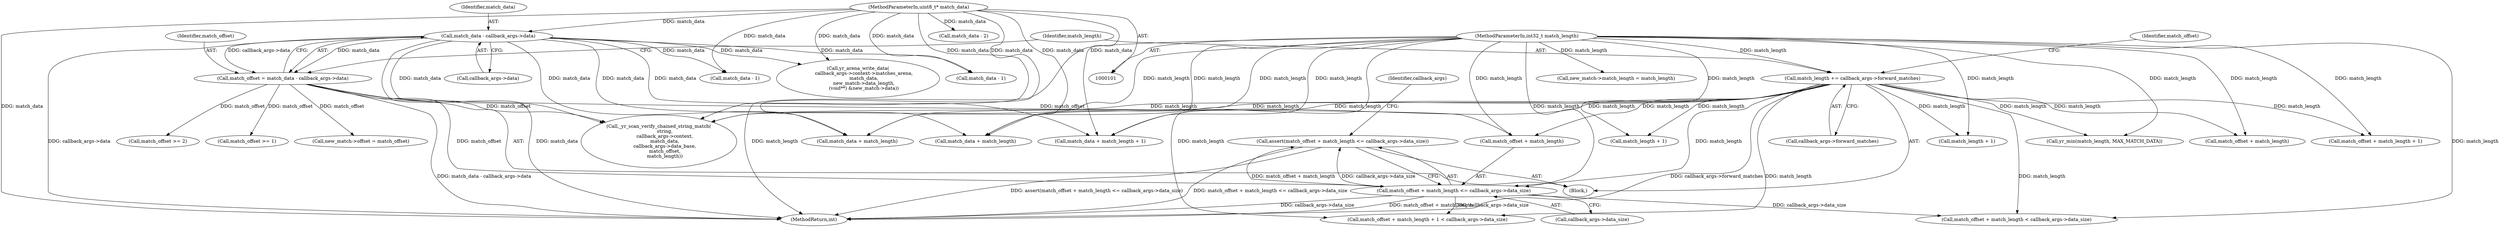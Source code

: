 digraph "0_yara_992480c30f75943e9cd6245bb2015c7737f9b661_0@API" {
"1000145" [label="(Call,assert(match_offset + match_length <= callback_args->data_size))"];
"1000146" [label="(Call,match_offset + match_length <= callback_args->data_size)"];
"1000133" [label="(Call,match_offset = match_data - callback_args->data)"];
"1000135" [label="(Call,match_data - callback_args->data)"];
"1000102" [label="(MethodParameterIn,uint8_t* match_data)"];
"1000140" [label="(Call,match_length += callback_args->forward_matches)"];
"1000103" [label="(MethodParameterIn,int32_t match_length)"];
"1000234" [label="(Call,match_data + match_length)"];
"1000136" [label="(Identifier,match_data)"];
"1000155" [label="(Identifier,callback_args)"];
"1000187" [label="(Call,match_length + 1)"];
"1000148" [label="(Identifier,match_offset)"];
"1000335" [label="(Call,new_match->match_length = match_length)"];
"1000184" [label="(Call,match_offset + match_length + 1 < callback_args->data_size)"];
"1000218" [label="(Call,match_data - 1)"];
"1000142" [label="(Call,callback_args->forward_matches)"];
"1000298" [label="(Call,yr_min(match_length, MAX_MATCH_DATA))"];
"1000302" [label="(Call,yr_arena_write_data(\n        callback_args->context->matches_arena,\n        match_data,\n        new_match->data_length,\n        (void**) &new_match->data))"];
"1000226" [label="(Call,match_offset + match_length)"];
"1000185" [label="(Call,match_offset + match_length + 1)"];
"1000102" [label="(MethodParameterIn,uint8_t* match_data)"];
"1000196" [label="(Call,match_data + match_length + 1)"];
"1000133" [label="(Call,match_offset = match_data - callback_args->data)"];
"1000137" [label="(Call,callback_args->data)"];
"1000134" [label="(Identifier,match_offset)"];
"1000330" [label="(Call,new_match->offset = match_offset)"];
"1000140" [label="(Call,match_length += callback_args->forward_matches)"];
"1000363" [label="(MethodReturn,int)"];
"1000225" [label="(Call,match_offset + match_length < callback_args->data_size)"];
"1000135" [label="(Call,match_data - callback_args->data)"];
"1000204" [label="(Call,match_data + match_length)"];
"1000165" [label="(Call,match_offset >= 2)"];
"1000141" [label="(Identifier,match_length)"];
"1000171" [label="(Call,match_data - 1)"];
"1000150" [label="(Call,callback_args->data_size)"];
"1000106" [label="(Block,)"];
"1000198" [label="(Call,match_length + 1)"];
"1000145" [label="(Call,assert(match_offset + match_length <= callback_args->data_size))"];
"1000147" [label="(Call,match_offset + match_length)"];
"1000177" [label="(Call,match_data - 2)"];
"1000245" [label="(Call,_yr_scan_verify_chained_string_match(\n        string,\n        callback_args->context,\n        match_data,\n        callback_args->data_base,\n        match_offset,\n        match_length))"];
"1000103" [label="(MethodParameterIn,int32_t match_length)"];
"1000146" [label="(Call,match_offset + match_length <= callback_args->data_size)"];
"1000213" [label="(Call,match_offset >= 1)"];
"1000145" -> "1000106"  [label="AST: "];
"1000145" -> "1000146"  [label="CFG: "];
"1000146" -> "1000145"  [label="AST: "];
"1000155" -> "1000145"  [label="CFG: "];
"1000145" -> "1000363"  [label="DDG: assert(match_offset + match_length <= callback_args->data_size)"];
"1000145" -> "1000363"  [label="DDG: match_offset + match_length <= callback_args->data_size"];
"1000146" -> "1000145"  [label="DDG: match_offset + match_length"];
"1000146" -> "1000145"  [label="DDG: callback_args->data_size"];
"1000146" -> "1000150"  [label="CFG: "];
"1000147" -> "1000146"  [label="AST: "];
"1000150" -> "1000146"  [label="AST: "];
"1000146" -> "1000363"  [label="DDG: callback_args->data_size"];
"1000146" -> "1000363"  [label="DDG: match_offset + match_length"];
"1000133" -> "1000146"  [label="DDG: match_offset"];
"1000140" -> "1000146"  [label="DDG: match_length"];
"1000103" -> "1000146"  [label="DDG: match_length"];
"1000146" -> "1000184"  [label="DDG: callback_args->data_size"];
"1000146" -> "1000225"  [label="DDG: callback_args->data_size"];
"1000133" -> "1000106"  [label="AST: "];
"1000133" -> "1000135"  [label="CFG: "];
"1000134" -> "1000133"  [label="AST: "];
"1000135" -> "1000133"  [label="AST: "];
"1000141" -> "1000133"  [label="CFG: "];
"1000133" -> "1000363"  [label="DDG: match_data - callback_args->data"];
"1000135" -> "1000133"  [label="DDG: match_data"];
"1000135" -> "1000133"  [label="DDG: callback_args->data"];
"1000133" -> "1000147"  [label="DDG: match_offset"];
"1000133" -> "1000165"  [label="DDG: match_offset"];
"1000133" -> "1000213"  [label="DDG: match_offset"];
"1000133" -> "1000245"  [label="DDG: match_offset"];
"1000133" -> "1000330"  [label="DDG: match_offset"];
"1000135" -> "1000137"  [label="CFG: "];
"1000136" -> "1000135"  [label="AST: "];
"1000137" -> "1000135"  [label="AST: "];
"1000135" -> "1000363"  [label="DDG: match_data"];
"1000135" -> "1000363"  [label="DDG: callback_args->data"];
"1000102" -> "1000135"  [label="DDG: match_data"];
"1000135" -> "1000171"  [label="DDG: match_data"];
"1000135" -> "1000196"  [label="DDG: match_data"];
"1000135" -> "1000204"  [label="DDG: match_data"];
"1000135" -> "1000218"  [label="DDG: match_data"];
"1000135" -> "1000234"  [label="DDG: match_data"];
"1000135" -> "1000245"  [label="DDG: match_data"];
"1000135" -> "1000302"  [label="DDG: match_data"];
"1000102" -> "1000101"  [label="AST: "];
"1000102" -> "1000363"  [label="DDG: match_data"];
"1000102" -> "1000171"  [label="DDG: match_data"];
"1000102" -> "1000177"  [label="DDG: match_data"];
"1000102" -> "1000196"  [label="DDG: match_data"];
"1000102" -> "1000204"  [label="DDG: match_data"];
"1000102" -> "1000218"  [label="DDG: match_data"];
"1000102" -> "1000234"  [label="DDG: match_data"];
"1000102" -> "1000245"  [label="DDG: match_data"];
"1000102" -> "1000302"  [label="DDG: match_data"];
"1000140" -> "1000106"  [label="AST: "];
"1000140" -> "1000142"  [label="CFG: "];
"1000141" -> "1000140"  [label="AST: "];
"1000142" -> "1000140"  [label="AST: "];
"1000148" -> "1000140"  [label="CFG: "];
"1000140" -> "1000363"  [label="DDG: callback_args->forward_matches"];
"1000103" -> "1000140"  [label="DDG: match_length"];
"1000140" -> "1000147"  [label="DDG: match_length"];
"1000140" -> "1000184"  [label="DDG: match_length"];
"1000140" -> "1000185"  [label="DDG: match_length"];
"1000140" -> "1000187"  [label="DDG: match_length"];
"1000140" -> "1000196"  [label="DDG: match_length"];
"1000140" -> "1000198"  [label="DDG: match_length"];
"1000140" -> "1000204"  [label="DDG: match_length"];
"1000140" -> "1000225"  [label="DDG: match_length"];
"1000140" -> "1000226"  [label="DDG: match_length"];
"1000140" -> "1000234"  [label="DDG: match_length"];
"1000140" -> "1000245"  [label="DDG: match_length"];
"1000140" -> "1000298"  [label="DDG: match_length"];
"1000103" -> "1000101"  [label="AST: "];
"1000103" -> "1000363"  [label="DDG: match_length"];
"1000103" -> "1000147"  [label="DDG: match_length"];
"1000103" -> "1000184"  [label="DDG: match_length"];
"1000103" -> "1000185"  [label="DDG: match_length"];
"1000103" -> "1000187"  [label="DDG: match_length"];
"1000103" -> "1000196"  [label="DDG: match_length"];
"1000103" -> "1000198"  [label="DDG: match_length"];
"1000103" -> "1000204"  [label="DDG: match_length"];
"1000103" -> "1000225"  [label="DDG: match_length"];
"1000103" -> "1000226"  [label="DDG: match_length"];
"1000103" -> "1000234"  [label="DDG: match_length"];
"1000103" -> "1000245"  [label="DDG: match_length"];
"1000103" -> "1000298"  [label="DDG: match_length"];
"1000103" -> "1000335"  [label="DDG: match_length"];
}

